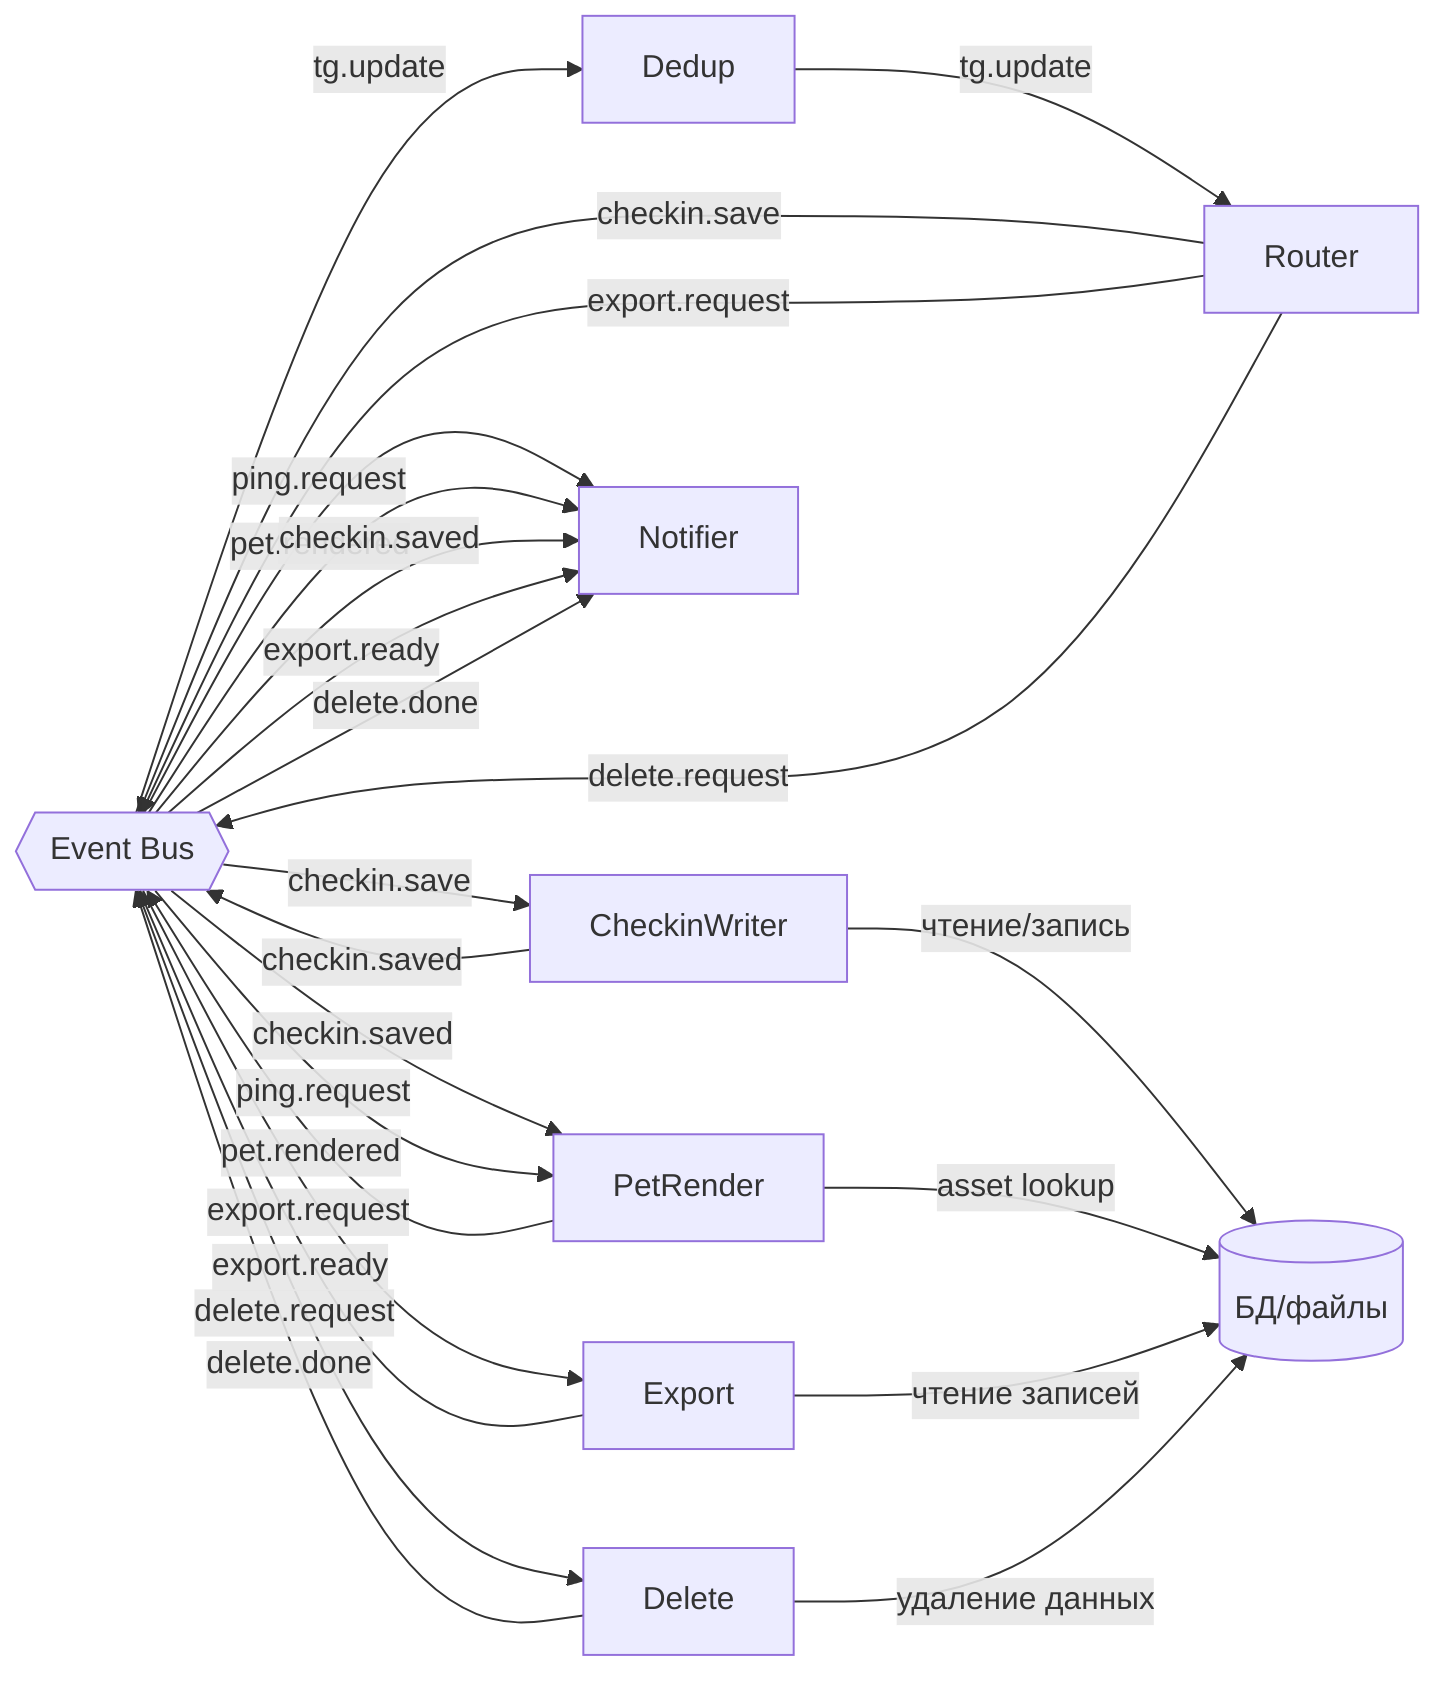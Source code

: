 %% C4 L3 Component diagram
flowchart LR
    Bus{{Event Bus}}
    Dedup[Dedup]
    Router[Router]
    CheckinWriter[CheckinWriter]
    PetRender[PetRender]
    Notifier[Notifier]
    Exporter[Export]
    Deleter[Delete]
    Store[(БД/файлы)]

    Bus -->|tg.update| Dedup
    Dedup -->|tg.update| Router
    Router -->|checkin.save| Bus
    Router -->|export.request| Bus
    Router -->|delete.request| Bus
    Bus -->|checkin.save| CheckinWriter
    CheckinWriter -->|чтение/запись| Store
    CheckinWriter -->|checkin.saved| Bus
    Bus -->|checkin.saved| PetRender
    Bus -->|ping.request| PetRender
    PetRender -->|asset lookup| Store
    PetRender -->|pet.rendered| Bus
    Bus -->|ping.request| Notifier
    Bus -->|pet.rendered| Notifier
    Bus -->|checkin.saved| Notifier
    Bus -->|export.ready| Notifier
    Bus -->|delete.done| Notifier
    Exporter -->|чтение записей| Store
    Bus -->|export.request| Exporter
    Exporter -->|export.ready| Bus
    Bus -->|delete.request| Deleter
    Deleter -->|удаление данных| Store
    Deleter -->|delete.done| Bus